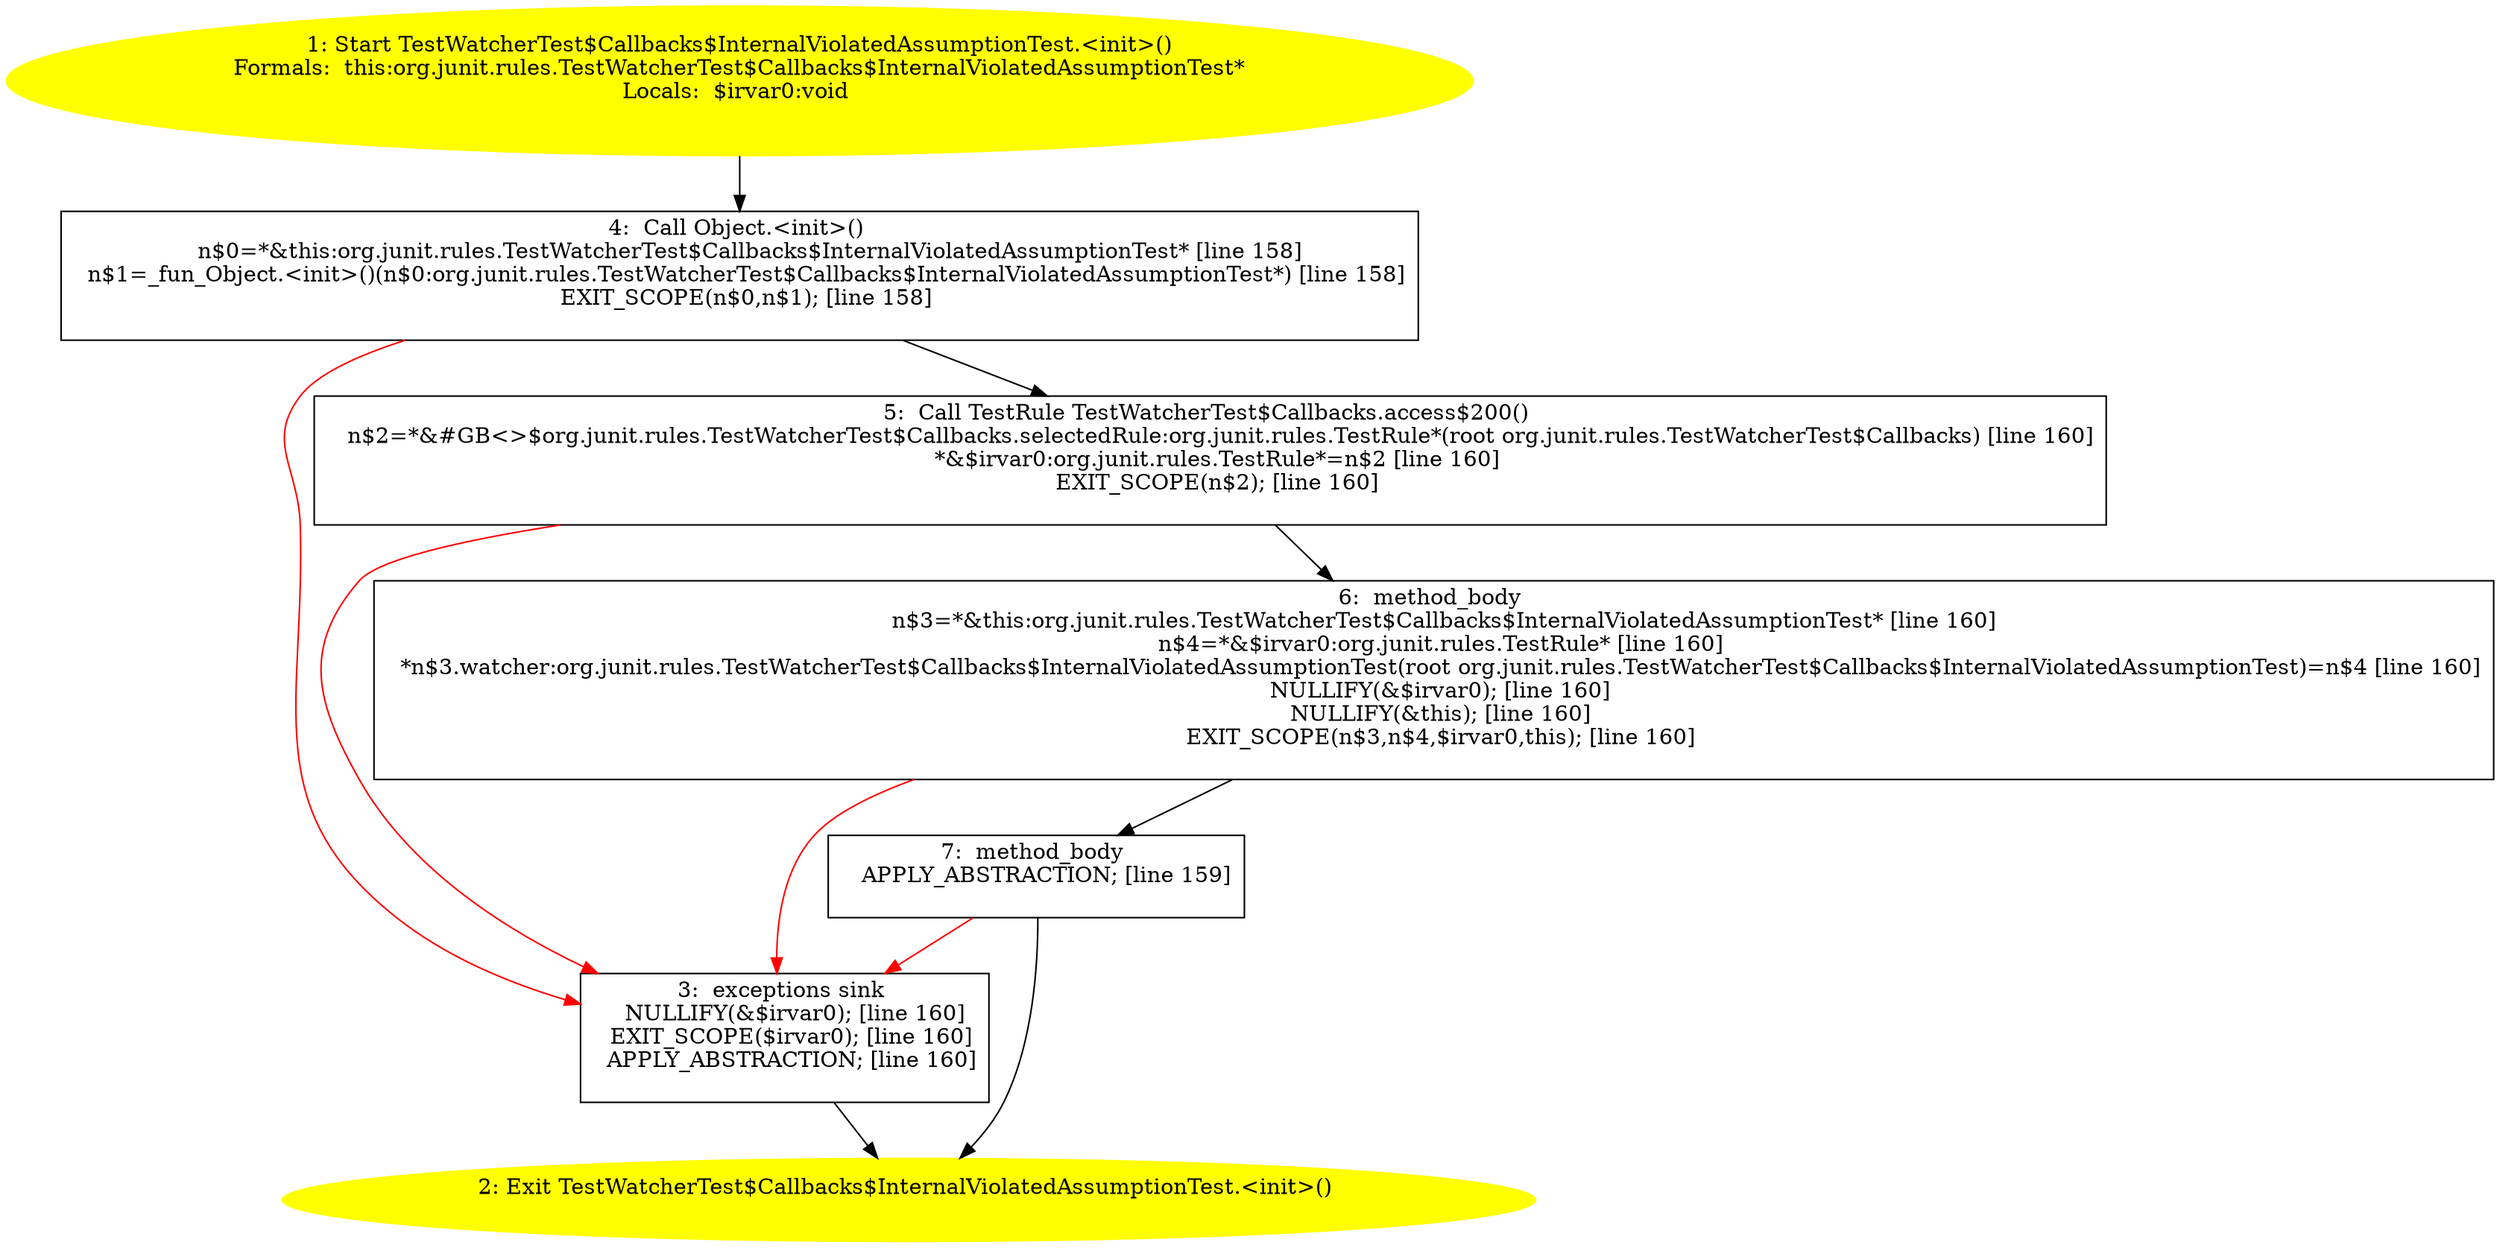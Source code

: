 /* @generated */
digraph cfg {
"org.junit.rules.TestWatcherTest$Callbacks$InternalViolatedAssumptionTest.<init>().ef68b3286d16e9e7282b2fd8c0cb8698_1" [label="1: Start TestWatcherTest$Callbacks$InternalViolatedAssumptionTest.<init>()\nFormals:  this:org.junit.rules.TestWatcherTest$Callbacks$InternalViolatedAssumptionTest*\nLocals:  $irvar0:void \n  " color=yellow style=filled]
	

	 "org.junit.rules.TestWatcherTest$Callbacks$InternalViolatedAssumptionTest.<init>().ef68b3286d16e9e7282b2fd8c0cb8698_1" -> "org.junit.rules.TestWatcherTest$Callbacks$InternalViolatedAssumptionTest.<init>().ef68b3286d16e9e7282b2fd8c0cb8698_4" ;
"org.junit.rules.TestWatcherTest$Callbacks$InternalViolatedAssumptionTest.<init>().ef68b3286d16e9e7282b2fd8c0cb8698_2" [label="2: Exit TestWatcherTest$Callbacks$InternalViolatedAssumptionTest.<init>() \n  " color=yellow style=filled]
	

"org.junit.rules.TestWatcherTest$Callbacks$InternalViolatedAssumptionTest.<init>().ef68b3286d16e9e7282b2fd8c0cb8698_3" [label="3:  exceptions sink \n   NULLIFY(&$irvar0); [line 160]\n  EXIT_SCOPE($irvar0); [line 160]\n  APPLY_ABSTRACTION; [line 160]\n " shape="box"]
	

	 "org.junit.rules.TestWatcherTest$Callbacks$InternalViolatedAssumptionTest.<init>().ef68b3286d16e9e7282b2fd8c0cb8698_3" -> "org.junit.rules.TestWatcherTest$Callbacks$InternalViolatedAssumptionTest.<init>().ef68b3286d16e9e7282b2fd8c0cb8698_2" ;
"org.junit.rules.TestWatcherTest$Callbacks$InternalViolatedAssumptionTest.<init>().ef68b3286d16e9e7282b2fd8c0cb8698_4" [label="4:  Call Object.<init>() \n   n$0=*&this:org.junit.rules.TestWatcherTest$Callbacks$InternalViolatedAssumptionTest* [line 158]\n  n$1=_fun_Object.<init>()(n$0:org.junit.rules.TestWatcherTest$Callbacks$InternalViolatedAssumptionTest*) [line 158]\n  EXIT_SCOPE(n$0,n$1); [line 158]\n " shape="box"]
	

	 "org.junit.rules.TestWatcherTest$Callbacks$InternalViolatedAssumptionTest.<init>().ef68b3286d16e9e7282b2fd8c0cb8698_4" -> "org.junit.rules.TestWatcherTest$Callbacks$InternalViolatedAssumptionTest.<init>().ef68b3286d16e9e7282b2fd8c0cb8698_5" ;
	 "org.junit.rules.TestWatcherTest$Callbacks$InternalViolatedAssumptionTest.<init>().ef68b3286d16e9e7282b2fd8c0cb8698_4" -> "org.junit.rules.TestWatcherTest$Callbacks$InternalViolatedAssumptionTest.<init>().ef68b3286d16e9e7282b2fd8c0cb8698_3" [color="red" ];
"org.junit.rules.TestWatcherTest$Callbacks$InternalViolatedAssumptionTest.<init>().ef68b3286d16e9e7282b2fd8c0cb8698_5" [label="5:  Call TestRule TestWatcherTest$Callbacks.access$200() \n   n$2=*&#GB<>$org.junit.rules.TestWatcherTest$Callbacks.selectedRule:org.junit.rules.TestRule*(root org.junit.rules.TestWatcherTest$Callbacks) [line 160]\n  *&$irvar0:org.junit.rules.TestRule*=n$2 [line 160]\n  EXIT_SCOPE(n$2); [line 160]\n " shape="box"]
	

	 "org.junit.rules.TestWatcherTest$Callbacks$InternalViolatedAssumptionTest.<init>().ef68b3286d16e9e7282b2fd8c0cb8698_5" -> "org.junit.rules.TestWatcherTest$Callbacks$InternalViolatedAssumptionTest.<init>().ef68b3286d16e9e7282b2fd8c0cb8698_6" ;
	 "org.junit.rules.TestWatcherTest$Callbacks$InternalViolatedAssumptionTest.<init>().ef68b3286d16e9e7282b2fd8c0cb8698_5" -> "org.junit.rules.TestWatcherTest$Callbacks$InternalViolatedAssumptionTest.<init>().ef68b3286d16e9e7282b2fd8c0cb8698_3" [color="red" ];
"org.junit.rules.TestWatcherTest$Callbacks$InternalViolatedAssumptionTest.<init>().ef68b3286d16e9e7282b2fd8c0cb8698_6" [label="6:  method_body \n   n$3=*&this:org.junit.rules.TestWatcherTest$Callbacks$InternalViolatedAssumptionTest* [line 160]\n  n$4=*&$irvar0:org.junit.rules.TestRule* [line 160]\n  *n$3.watcher:org.junit.rules.TestWatcherTest$Callbacks$InternalViolatedAssumptionTest(root org.junit.rules.TestWatcherTest$Callbacks$InternalViolatedAssumptionTest)=n$4 [line 160]\n  NULLIFY(&$irvar0); [line 160]\n  NULLIFY(&this); [line 160]\n  EXIT_SCOPE(n$3,n$4,$irvar0,this); [line 160]\n " shape="box"]
	

	 "org.junit.rules.TestWatcherTest$Callbacks$InternalViolatedAssumptionTest.<init>().ef68b3286d16e9e7282b2fd8c0cb8698_6" -> "org.junit.rules.TestWatcherTest$Callbacks$InternalViolatedAssumptionTest.<init>().ef68b3286d16e9e7282b2fd8c0cb8698_7" ;
	 "org.junit.rules.TestWatcherTest$Callbacks$InternalViolatedAssumptionTest.<init>().ef68b3286d16e9e7282b2fd8c0cb8698_6" -> "org.junit.rules.TestWatcherTest$Callbacks$InternalViolatedAssumptionTest.<init>().ef68b3286d16e9e7282b2fd8c0cb8698_3" [color="red" ];
"org.junit.rules.TestWatcherTest$Callbacks$InternalViolatedAssumptionTest.<init>().ef68b3286d16e9e7282b2fd8c0cb8698_7" [label="7:  method_body \n   APPLY_ABSTRACTION; [line 159]\n " shape="box"]
	

	 "org.junit.rules.TestWatcherTest$Callbacks$InternalViolatedAssumptionTest.<init>().ef68b3286d16e9e7282b2fd8c0cb8698_7" -> "org.junit.rules.TestWatcherTest$Callbacks$InternalViolatedAssumptionTest.<init>().ef68b3286d16e9e7282b2fd8c0cb8698_2" ;
	 "org.junit.rules.TestWatcherTest$Callbacks$InternalViolatedAssumptionTest.<init>().ef68b3286d16e9e7282b2fd8c0cb8698_7" -> "org.junit.rules.TestWatcherTest$Callbacks$InternalViolatedAssumptionTest.<init>().ef68b3286d16e9e7282b2fd8c0cb8698_3" [color="red" ];
}
